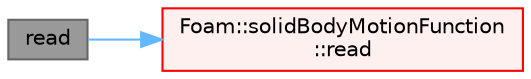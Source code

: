 digraph "read"
{
 // LATEX_PDF_SIZE
  bgcolor="transparent";
  edge [fontname=Helvetica,fontsize=10,labelfontname=Helvetica,labelfontsize=10];
  node [fontname=Helvetica,fontsize=10,shape=box,height=0.2,width=0.4];
  rankdir="LR";
  Node1 [id="Node000001",label="read",height=0.2,width=0.4,color="gray40", fillcolor="grey60", style="filled", fontcolor="black",tooltip=" "];
  Node1 -> Node2 [id="edge1_Node000001_Node000002",color="steelblue1",style="solid",tooltip=" "];
  Node2 [id="Node000002",label="Foam::solidBodyMotionFunction\l::read",height=0.2,width=0.4,color="red", fillcolor="#FFF0F0", style="filled",URL="$classFoam_1_1solidBodyMotionFunction.html#abd55f4bae5a7d1d58dbe7d6f7f58901a",tooltip=" "];
}
